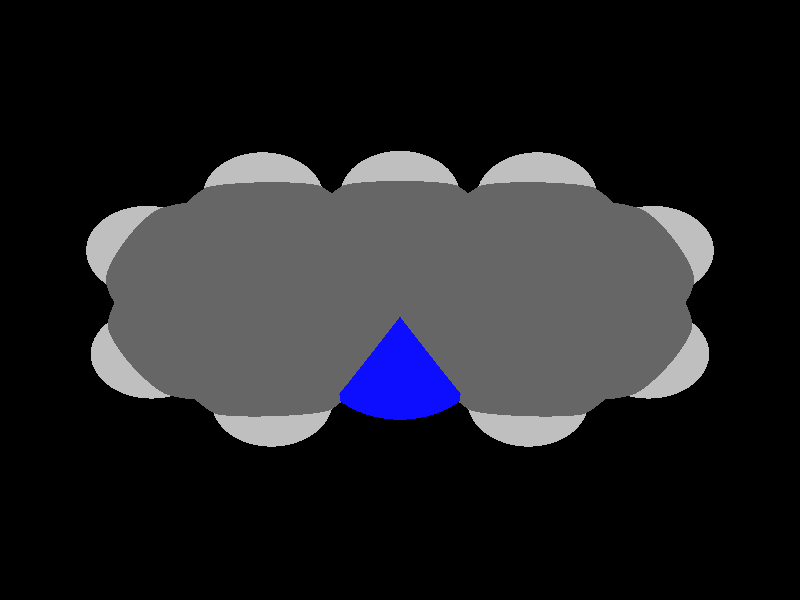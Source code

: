 global_settings {
	ambient_light rgb <0.200000002980232, 0.200000002980232, 0.200000002980232>
	max_trace_level 15
}

background { color rgb <0,0,0> }

camera {
	perspective
	location <0, 0, 20.106944971538>
	angle 40
	up <0, 1, 0>
	right <1, 0, 0> * 1
	direction <0, 0, -1> }

light_source {
	<37.9852468637123, 33.2370899444527, 47.48155787211>
	color rgb <1, 1, 1>
	fade_distance 94.96311574422
	fade_power 0
	spotlight
	area_light <20, 0, 0>, <0, 0, 20>, 20, 20
	circular
	orient
	point_at <-37.9852468637123, -33.2370899444527, -47.48155787211>
}

light_source {
	<-37.9852468637123, 33.2370899444527, -23.740778936055>
	color rgb <0.300000011920929, 0.300000011920929, 0.300000011920929> shadowless
	fade_distance 94.96311574422
	fade_power 0
	parallel
	point_at <37.9852468637123, -33.2370899444527, 23.740778936055>
}

#default {
	finish {ambient 0.5 diffuse 1 specular 0.2 roughness .01 metallic 1}
}

union {
cylinder {
	<-2.41225701516081, -1.47198860787631, 0.000300945007402375>, 	<-3.0298381387492, -1.14426479388479, 0.000265835294479597>, 0.075
	pigment { rgbt <0.400000005960464, 0.400000005960464, 0.400000005960464, 0> }
}
cylinder {
	<-2.30678900067016, -1.27323877423666, 0.000261605329292252>, 	<-2.92437012425855, -0.945514960245137, 0.000226495616369475>, 0.075
	pigment { rgbt <0.400000005960464, 0.400000005960464, 0.400000005960464, 0> }
}
cylinder {
	<-3.0298381387492, -1.14426479388479, 0.000265835294479597>, 	<-3.64741926233758, -0.816540979893268, 0.00023072558155682>, 0.075
	pigment { rgbt <0.400000005960464, 0.400000005960464, 0.400000005960464, 0> }
}
cylinder {
	<-2.92437012425855, -0.945514960245137, 0.000226495616369475>, 	<-3.54195124784693, -0.617791146253615, 0.000191385903446697>, 0.075
	pigment { rgbt <0.400000005960464, 0.400000005960464, 0.400000005960464, 0> }
}
cylinder {
	<-3.59468525509226, -0.717166063073442, 0.000211055742501751>, 	<-3.61757403201086, -0.0225840758712437, 8.89663532769327e-05>, 0.075
	pigment { rgbt <0.400000005960464, 0.400000005960464, 0.400000005960464, 0> }
}
cylinder {
	<-3.61757403201086, -0.0225840758712437, 8.89663532769327e-05>, 	<-3.64046280892946, 0.671997911330954, -3.31230359478858e-05>, 0.075
	pigment { rgbt <0.400000005960464, 0.400000005960464, 0.400000005960464, 0> }
}
cylinder {
	<-3.69915052207946, 0.767977086913175, -4.65312900314477e-05>, 	<-3.1048701412694, 1.13135753036949, -0.000131106880154832>, 0.075
	pigment { rgbt <0.400000005960464, 0.400000005960464, 0.400000005960464, 0> }
}
cylinder {
	<-3.58177509577947, 0.576018735748734, -1.97147818643102e-05>, 	<-2.98749471496941, 0.93939917920505, -0.000104290371987695>, 0.075
	pigment { rgbt <0.400000005960464, 0.400000005960464, 0.400000005960464, 0> }
}
cylinder {
	<-3.1048701412694, 1.13135753036949, -0.000131106880154832>, 	<-2.51058976045934, 1.49473797382581, -0.000215682470278217>, 0.075
	pigment { rgbt <0.400000005960464, 0.400000005960464, 0.400000005960464, 0> }
}
cylinder {
	<-2.98749471496941, 0.93939917920505, -0.000104290371987695>, 	<-2.39321433415935, 1.30277962266137, -0.000188865962111079>, 0.075
	pigment { rgbt <0.400000005960464, 0.400000005960464, 0.400000005960464, 0> }
}
cylinder {
	<-2.45190204730935, 1.39875879824359, -0.000202274216194655>, 	<-1.83215103978143, 1.0661813682322, -0.000167994923223444>, 0.075
	pigment { rgbt <0.400000005960464, 0.400000005960464, 0.400000005960464, 0> }
}
cylinder {
	<-1.83215103978143, 1.0661813682322, -0.000167994923223444>, 	<-1.21240003225351, 0.733603938220822, -0.000133715630252233>, 0.075
	pigment { rgbt <0.400000005960464, 0.400000005960464, 0.400000005960464, 0> }
}
cylinder {
	<-1.26853621333336, 0.831097419969139, -0.000147512746704033>, 	<-0.662335992600837, 1.18014397724199, -0.000234552387556914>, 0.075
	pigment { rgbt <0.400000005960464, 0.400000005960464, 0.400000005960464, 0> }
}
cylinder {
	<-1.15626385117365, 0.636110456472506, -0.000119918513800419>, 	<-0.550063630441127, 0.985157013745352, -0.0002069581546533>, 0.075
	pigment { rgbt <0.400000005960464, 0.400000005960464, 0.400000005960464, 0> }
}
cylinder {
	<-0.662335992600837, 1.18014397724199, -0.000234552387556914>, 	<-0.056135771868311, 1.52919053451483, -0.000321592028409795>, 0.075
	pigment { rgbt <0.400000005960464, 0.400000005960464, 0.400000005960464, 0> }
}
cylinder {
	<-0.550063630441127, 0.985157013745352, -0.0002069581546533>, 	<0.0561365902913987, 1.3342035710182, -0.000293997795506181>, 0.075
	pigment { rgbt <0.400000005960464, 0.400000005960464, 0.400000005960464, 0> }
}
cylinder {
	<4.09211543852449e-07, 1.43169705276652, -0.000307794911957995>, 	<0.606202709460949, 1.08265409784293, -0.000280883794215589>, 0.075
	pigment { rgbt <0.400000005960464, 0.400000005960464, 0.400000005960464, 0> }
}
cylinder {
	<0.606202709460949, 1.08265409784293, -0.000280883794215589>, 	<1.21240500971035, 0.733611142919347, -0.000253972676473182>, 0.075
	pigment { rgbt <0.400000005960464, 0.400000005960464, 0.400000005960464, 0> }
}
cylinder {
	<1.15920893639585, 0.83273948186199, -0.000268199068029849>, 	<1.77895796143555, 1.16532059431987, -0.000361754736824912>, 0.075
	pigment { rgbt <0.400000005960464, 0.400000005960464, 0.400000005960464, 0> }
}
cylinder {
	<1.26560108302486, 0.634482803976704, -0.000239746284916501>, 	<1.88535010806456, 0.967063916434581, -0.000333301953711565>, 0.075
	pigment { rgbt <0.400000005960464, 0.400000005960464, 0.400000005960464, 0> }
}
cylinder {
	<1.77895796143555, 1.16532059431987, -0.000361754736824912>, 	<2.39870698647524, 1.49790170677774, -0.000455310405619976>, 0.075
	pigment { rgbt <0.400000005960464, 0.400000005960464, 0.400000005960464, 0> }
}
cylinder {
	<1.88535010806456, 0.967063916434581, -0.000333301953711565>, 	<2.50509913310426, 1.29964502889246, -0.000426857622506629>, 0.075
	pigment { rgbt <0.400000005960464, 0.400000005960464, 0.400000005960464, 0> }
}
cylinder {
	<2.45190305978975, 1.3987733678351, -0.000441084014063309>, 	<3.04618560477593, 1.03539645522881, -0.000419889710469807>, 0.075
	pigment { rgbt <0.400000005960464, 0.400000005960464, 0.400000005960464, 0> }
}
cylinder {
	<3.04618560477593, 1.03539645522881, -0.000419889710469807>, 	<3.64046814976211, 0.672019542622517, -0.000398695406876306>, 0.075
	pigment { rgbt <0.400000005960464, 0.400000005960464, 0.400000005960464, 0> }
}
cylinder {
	<3.75290713835416, 0.668314975389468, -0.000403795576972863>, 	<3.7300225001595, -0.0262671488550609, -0.000285126018066698>, 0.075
	pigment { rgbt <0.400000005960464, 0.400000005960464, 0.400000005960464, 0> }
}
cylinder {
	<3.52802916117006, 0.675724109855567, -0.000393595236779735>, 	<3.50514452297539, -0.0188580143889625, -0.00027492567787357>, 0.075
	pigment { rgbt <0.400000005960464, 0.400000005960464, 0.400000005960464, 0> }
}
cylinder {
	<3.7300225001595, -0.0262671488550609, -0.000285126018066698>, 	<3.70713786196484, -0.72084927309959, -0.000166456459160532>, 0.075
	pigment { rgbt <0.400000005960464, 0.400000005960464, 0.400000005960464, 0> }
}
cylinder {
	<3.50514452297539, -0.0188580143889625, -0.00027492567787357>, 	<3.48225988478073, -0.713440138633491, -0.000156256118967404>, 0.075
	pigment { rgbt <0.400000005960464, 0.400000005960464, 0.400000005960464, 0> }
}
cylinder {
	<3.59469887337278, -0.717144705866541, -0.000161356289063975>, 	<2.97711970437675, -1.04487219004364, -6.61184873317946e-05>, 0.075
	pigment { rgbt <0.400000005960464, 0.400000005960464, 0.400000005960464, 0> }
}
cylinder {
	<2.97711970437675, -1.04487219004364, -6.61184873317946e-05>, 	<2.35954053538071, -1.37259967422074, 2.9119314400386e-05>, 0.075
	pigment { rgbt <0.400000005960464, 0.400000005960464, 0.400000005960464, 0> }
}
cylinder {
	<2.30289549171624, -1.4697983812497, 4.86167090662667e-05>, 	<1.70301204350886, -1.12020089422857, 2.81897468071416e-05>, 0.075
	pigment { rgbt <0.400000005960464, 0.400000005960464, 0.400000005960464, 0> }
}
cylinder {
	<2.41618557904518, -1.27540096719177, 9.62191973451915e-06>, 	<1.8163021308378, -0.925803480170651, -1.0805042524606e-05>, 0.075
	pigment { rgbt <0.400000005960464, 0.400000005960464, 0.400000005960464, 0> }
}
cylinder {
	<1.70301204350886, -1.12020089422857, 2.81897468071416e-05>, 	<1.10312859530148, -0.770603407207449, 7.76278454801642e-06>, 0.075
	pigment { rgbt <0.400000005960464, 0.400000005960464, 0.400000005960464, 0> }
}
cylinder {
	<1.8163021308378, -0.925803480170651, -1.0805042524606e-05>, 	<1.21641868263042, -0.576205993149527, -3.12320047837311e-05>, 0.075
	pigment { rgbt <0.400000005960464, 0.400000005960464, 0.400000005960464, 0> }
}
cylinder {
	<1.21240500971035, 0.733611142919347, -0.000253972676473182>, 	<1.18608932433815, 0.0301032213704295, -0.000132853643295523>, 0.075
	pigment { rgbt <0.400000005960464, 0.400000005960464, 0.400000005960464, 0> }
}
cylinder {
	<1.18608932433815, 0.0301032213704295, -0.000132853643295523>, 	<1.15977363896595, -0.673404700178488, -1.17346101178642e-05>, 0.075
	pigment { rgbt <0.400000005960464, 0.400000005960464, 0.400000005960464, 0> }
}
cylinder {
	<1.15977363896595, -0.673404700178488, -1.17346101178642e-05>, 	<0.568247248762551, -1.02045232001625, 8.14566801008968e-05>, 0.075
	pigment { rgbt <0.400000005960464, 0.400000005960464, 0.400000005960464, 0> }
}
cylinder {
	<0.568247248762551, -1.02045232001625, 8.14566801008968e-05>, 	<8.70768658845725e-06, -1.35383699472651, 0.000170979115062229>, 0.075
	pigment { rgbt <0.0500000007450581, 0.0500000007450581, 1, 0> }
}
cylinder {
	<-0.0569196538851159, -1.4508700368779, 0.000190462647499735>, 	<-0.625160181061016, -1.11748873832198, 0.000159898145504133>, 0.075
	pigment { rgbt <0.0500000007450581, 0.0500000007450581, 1, 0> }
}
cylinder {
	<0.0569370692582929, -1.25680395257512, 0.000151495582624736>, 	<-0.511303457917607, -0.923422654019205, 0.000120931080629134>, 0.075
	pigment { rgbt <0.0500000007450581, 0.0500000007450581, 1, 0> }
}
cylinder {
	<-0.625160181061016, -1.11748873832198, 0.000159898145504133>, 	<-1.21668863878721, -0.770444632985772, 0.000128081033098437>, 0.075
	pigment { rgbt <0.400000005960464, 0.400000005960464, 0.400000005960464, 0> }
}
cylinder {
	<-0.511303457917607, -0.923422654019205, 0.000120931080629134>, 	<-1.1028319156438, -0.576378548682994, 8.91139682234381e-05>, 0.075
	pigment { rgbt <0.400000005960464, 0.400000005960464, 0.400000005960464, 0> }
}
cylinder {
	<-2.35952300791548, -1.37261369105648, 0.000281275168347307>, 	<-1.75964164256549, -1.02301264094543, 0.000194936334504119>, 0.075
	pigment { rgbt <0.400000005960464, 0.400000005960464, 0.400000005960464, 0> }
}
cylinder {
	<-1.75964164256549, -1.02301264094543, 0.000194936334504119>, 	<-1.1597602772155, -0.673411590834383, 0.000108597500660931>, 0.075
	pigment { rgbt <0.400000005960464, 0.400000005960464, 0.400000005960464, 0> }
}
cylinder {
	<-1.21240003225351, 0.733603938220822, -0.000133715630252233>, 	<-1.18608015473451, 0.0300961736932198, -1.25590647956509e-05>, 0.075
	pigment { rgbt <0.400000005960464, 0.400000005960464, 0.400000005960464, 0> }
}
cylinder {
	<-1.18608015473451, 0.0300961736932198, -1.25590647956509e-05>, 	<-1.1597602772155, -0.673411590834383, 0.000108597500660931>, 0.075
	pigment { rgbt <0.400000005960464, 0.400000005960464, 0.400000005960464, 0> }
}
cylinder {
	<-2.35952300791548, -1.37261369105648, 0.000281275168347307>, 	<-2.34213856838278, -2.03763531720855, 0.000397456120931442>, 0.075
	pigment { rgbt <0.400000005960464, 0.400000005960464, 0.400000005960464, 0> }
}
cylinder {
	<-2.34213856838278, -2.03763531720855, 0.000397456120931442>, 	<-2.33110426231179, -2.45973993283229, 0.00047119886012187>, 0.075
	pigment { rgbt <0.75, 0.75, 0.75, 0> }
}
cylinder {
	<-3.59468525509226, -0.717166063073442, 0.000211055742501751>, 	<-4.15744490581777, -1.07133916208689, 0.0002930117340143>, 0.075
	pigment { rgbt <0.400000005960464, 0.400000005960464, 0.400000005960464, 0> }
}
cylinder {
	<-4.15744490581777, -1.07133916208689, 0.0002930117340143>, 	<-4.5145441038345, -1.29607974086461, 0.000345016917406653>, 0.075
	pigment { rgbt <0.75, 0.75, 0.75, 0> }
}
cylinder {
	<-3.64046280892946, 0.671997911330954, -3.31230359478858e-05>, 	<-4.22577397624731, 0.987533521225256, -6.98422459741634e-05>, 0.075
	pigment { rgbt <0.400000005960464, 0.400000005960464, 0.400000005960464, 0> }
}
cylinder {
	<-4.22577397624731, 0.987533521225256, -6.98422459741634e-05>, 	<-4.59718683843029, 1.18775861607272, -9.31426503649646e-05>, 0.075
	pigment { rgbt <0.75, 0.75, 0.75, 0> }
}
cylinder {
	<-2.45190204730935, 1.39875879824359, -0.000202274216194655>, 	<-2.4785679278252, 2.06346527876648, -0.000319234413923323>, 0.075
	pigment { rgbt <0.400000005960464, 0.400000005960464, 0.400000005960464, 0> }
}
cylinder {
	<-2.4785679278252, 2.06346527876648, -0.000319234413923323>, 	<-2.4954932669419, 2.48536706405478, -0.000393471265338671>, 0.075
	pigment { rgbt <0.75, 0.75, 0.75, 0> }
}
cylinder {
	<4.09211543852449e-07, 1.43169705276652, -0.000307794911957995>, 	<-1.57263894016448e-06, 2.09675894229061, -0.000421723424232193>, 0.075
	pigment { rgbt <0.400000005960464, 0.400000005960464, 0.400000005960464, 0> }
}
cylinder {
	<-1.57263894016448e-06, 2.09675894229061, -0.000421723424232193>, 	<-2.83036183826251e-06, 2.51882083538126, -0.000494024790954406>, 0.075
	pigment { rgbt <0.75, 0.75, 0.75, 0> }
}
cylinder {
	<2.45190305978975, 1.3987733678351, -0.000441084014063309>, 	<2.47856497880793, 2.06348000851724, -0.000554904214559893>, 0.075
	pigment { rgbt <0.400000005960464, 0.400000005960464, 0.400000005960464, 0> }
}
cylinder {
	<2.47856497880793, 2.06348000851724, -0.000554904214559893>, 	<2.49548780349737, 2.48538189571819, -0.000627148050339567>, 0.075
	pigment { rgbt <0.75, 0.75, 0.75, 0> }
}
cylinder {
	<3.64046814976211, 0.672019542622517, -0.000398695406876306>, 	<4.22577743556547, 0.987558630954362, -0.00049058011982692>, 0.075
	pigment { rgbt <0.400000005960464, 0.400000005960464, 0.400000005960464, 0> }
}
cylinder {
	<4.22577743556547, 0.987558630954362, -0.00049058011982692>, 	<4.5971891037513, 1.18778593302819, -0.000548886139132461>, 0.075
	pigment { rgbt <0.75, 0.75, 0.75, 0> }
}
cylinder {
	<3.59469887337278, -0.717144705866541, -0.000161356289063975>, 	<4.15746063446872, -1.07131446217207, -0.000142321723422349>, 0.075
	pigment { rgbt <0.400000005960464, 0.400000005960464, 0.400000005960464, 0> }
}
cylinder {
	<4.15746063446872, -1.07131446217207, -0.000142321723422349>, 	<4.5145611718839, -1.29605291999943, -0.000130243337700383>, 0.075
	pigment { rgbt <0.75, 0.75, 0.75, 0> }
}
cylinder {
	<2.35954053538071, -1.37259967422074, 2.9119314400386e-05>, 	<2.34216005847509, -2.03762140366995, 0.000141863232478672>, 0.075
	pigment { rgbt <0.400000005960464, 0.400000005960464, 0.400000005960464, 0> }
}
cylinder {
	<2.34216005847509, -2.03762140366995, 0.000141863232478672>, 	<2.33112826758352, -2.4597260845411, 0.000213424406276726>, 0.075
	pigment { rgbt <0.75, 0.75, 0.75, 0> }
}
sphere {
	<-2.35952300791548, -1.37261369105648, 0.000281275168347307>, 0.4104
	pigment { rgbt <0.400000005960464, 0.400000005960464, 0.400000005960464,0> }
}
sphere {
	<-3.59468525509226, -0.717166063073442, 0.000211055742501751>, 0.4104
	pigment { rgbt <0.400000005960464, 0.400000005960464, 0.400000005960464,0> }
}
sphere {
	<-3.64046280892946, 0.671997911330954, -3.31230359478858e-05>, 0.4104
	pigment { rgbt <0.400000005960464, 0.400000005960464, 0.400000005960464,0> }
}
sphere {
	<-2.45190204730935, 1.39875879824359, -0.000202274216194655>, 0.4104
	pigment { rgbt <0.400000005960464, 0.400000005960464, 0.400000005960464,0> }
}
sphere {
	<-1.21240003225351, 0.733603938220822, -0.000133715630252233>, 0.4104
	pigment { rgbt <0.400000005960464, 0.400000005960464, 0.400000005960464,0> }
}
sphere {
	<4.09211543852449e-07, 1.43169705276652, -0.000307794911957995>, 0.4104
	pigment { rgbt <0.400000005960464, 0.400000005960464, 0.400000005960464,0> }
}
sphere {
	<1.21240500971035, 0.733611142919347, -0.000253972676473182>, 0.4104
	pigment { rgbt <0.400000005960464, 0.400000005960464, 0.400000005960464,0> }
}
sphere {
	<2.45190305978975, 1.3987733678351, -0.000441084014063309>, 0.4104
	pigment { rgbt <0.400000005960464, 0.400000005960464, 0.400000005960464,0> }
}
sphere {
	<3.64046814976211, 0.672019542622517, -0.000398695406876306>, 0.4104
	pigment { rgbt <0.400000005960464, 0.400000005960464, 0.400000005960464,0> }
}
sphere {
	<3.59469887337278, -0.717144705866541, -0.000161356289063975>, 0.4104
	pigment { rgbt <0.400000005960464, 0.400000005960464, 0.400000005960464,0> }
}
sphere {
	<2.35954053538071, -1.37259967422074, 2.9119314400386e-05>, 0.4104
	pigment { rgbt <0.400000005960464, 0.400000005960464, 0.400000005960464,0> }
}
sphere {
	<1.15977363896595, -0.673404700178488, -1.17346101178642e-05>, 0.4104
	pigment { rgbt <0.400000005960464, 0.400000005960464, 0.400000005960464,0> }
}
sphere {
	<8.70768658845725e-06, -1.35383699472651, 0.000170979115062229>, 0.3834
	pigment { rgbt <0.0500000007450581, 0.0500000007450581, 1,0> }
}
sphere {
	<-1.1597602772155, -0.673411590834383, 0.000108597500660931>, 0.4104
	pigment { rgbt <0.400000005960464, 0.400000005960464, 0.400000005960464,0> }
}
sphere {
	<-2.33110426231179, -2.45973993283229, 0.00047119886012187>, 0.1674
	pigment { rgbt <0.75, 0.75, 0.75,0> }
}
sphere {
	<-4.5145441038345, -1.29607974086461, 0.000345016917406653>, 0.1674
	pigment { rgbt <0.75, 0.75, 0.75,0> }
}
sphere {
	<-4.59718683843029, 1.18775861607272, -9.31426503649646e-05>, 0.1674
	pigment { rgbt <0.75, 0.75, 0.75,0> }
}
sphere {
	<-2.4954932669419, 2.48536706405478, -0.000393471265338671>, 0.1674
	pigment { rgbt <0.75, 0.75, 0.75,0> }
}
sphere {
	<-2.83036183826251e-06, 2.51882083538126, -0.000494024790954406>, 0.1674
	pigment { rgbt <0.75, 0.75, 0.75,0> }
}
sphere {
	<2.49548780349737, 2.48538189571819, -0.000627148050339567>, 0.1674
	pigment { rgbt <0.75, 0.75, 0.75,0> }
}
sphere {
	<4.5971891037513, 1.18778593302819, -0.000548886139132461>, 0.1674
	pigment { rgbt <0.75, 0.75, 0.75,0> }
}
sphere {
	<4.5145611718839, -1.29605291999943, -0.000130243337700383>, 0.1674
	pigment { rgbt <0.75, 0.75, 0.75,0> }
}
sphere {
	<2.33112826758352, -2.4597260845411, 0.000213424406276726>, 0.1674
	pigment { rgbt <0.75, 0.75, 0.75,0> }
}
}
merge {
}
union {
}
merge {
sphere {
	<-2.35952300791548, -1.37261369105648, 0.000281275168347307>, 1.69983
	pigment { rgbt <0, 0, 0,0> }
}
sphere {
	<-3.59468525509226, -0.717166063073442, 0.000211055742501751>, 1.69983
	pigment { rgbt <0, 0, 0,0> }
}
sphere {
	<-3.64046280892946, 0.671997911330954, -3.31230359478858e-05>, 1.69983
	pigment { rgbt <0, 0, 0,0> }
}
sphere {
	<-2.45190204730935, 1.39875879824359, -0.000202274216194655>, 1.69983
	pigment { rgbt <0, 0, 0,0> }
}
sphere {
	<-1.21240003225351, 0.733603938220822, -0.000133715630252233>, 1.69983
	pigment { rgbt <0, 0, 0,0> }
}
sphere {
	<4.09211543852449e-07, 1.43169705276652, -0.000307794911957995>, 1.69983
	pigment { rgbt <0, 0, 0,0> }
}
sphere {
	<1.21240500971035, 0.733611142919347, -0.000253972676473182>, 1.69983
	pigment { rgbt <0, 0, 0,0> }
}
sphere {
	<2.45190305978975, 1.3987733678351, -0.000441084014063309>, 1.69983
	pigment { rgbt <0, 0, 0,0> }
}
sphere {
	<3.64046814976211, 0.672019542622517, -0.000398695406876306>, 1.69983
	pigment { rgbt <0, 0, 0,0> }
}
sphere {
	<3.59469887337278, -0.717144705866541, -0.000161356289063975>, 1.69983
	pigment { rgbt <0, 0, 0,0> }
}
sphere {
	<2.35954053538071, -1.37259967422074, 2.9119314400386e-05>, 1.69983
	pigment { rgbt <0, 0, 0,0> }
}
sphere {
	<1.15977363896595, -0.673404700178488, -1.17346101178642e-05>, 1.69983
	pigment { rgbt <0, 0, 0,0> }
}
sphere {
	<8.70768658845725e-06, -1.35383699472651, 0.000170979115062229>, 1.549845
	pigment { rgbt <0, 0, 0,0> }
}
sphere {
	<-1.1597602772155, -0.673411590834383, 0.000108597500660931>, 1.69983
	pigment { rgbt <0, 0, 0,0> }
}
sphere {
	<-2.33110426231179, -2.45973993283229, 0.00047119886012187>, 1.09989
	pigment { rgbt <0, 0, 0,0> }
}
sphere {
	<-4.5145441038345, -1.29607974086461, 0.000345016917406653>, 1.09989
	pigment { rgbt <0, 0, 0,0> }
}
sphere {
	<-4.59718683843029, 1.18775861607272, -9.31426503649646e-05>, 1.09989
	pigment { rgbt <0, 0, 0,0> }
}
sphere {
	<-2.4954932669419, 2.48536706405478, -0.000393471265338671>, 1.09989
	pigment { rgbt <0, 0, 0,0> }
}
sphere {
	<-2.83036183826251e-06, 2.51882083538126, -0.000494024790954406>, 1.09989
	pigment { rgbt <0, 0, 0,0> }
}
sphere {
	<2.49548780349737, 2.48538189571819, -0.000627148050339567>, 1.09989
	pigment { rgbt <0, 0, 0,0> }
}
sphere {
	<4.5971891037513, 1.18778593302819, -0.000548886139132461>, 1.09989
	pigment { rgbt <0, 0, 0,0> }
}
sphere {
	<4.5145611718839, -1.29605291999943, -0.000130243337700383>, 1.09989
	pigment { rgbt <0, 0, 0,0> }
}
sphere {
	<2.33112826758352, -2.4597260845411, 0.000213424406276726>, 1.09989
	pigment { rgbt <0, 0, 0,0> }
}
sphere {
	<-2.35952300791548, -1.37261369105648, 0.000281275168347307>, 1.7
	pigment { rgbt <0.400000005960464, 0.400000005960464, 0.400000005960464,0.350000023841858> }
}
sphere {
	<-3.59468525509226, -0.717166063073442, 0.000211055742501751>, 1.7
	pigment { rgbt <0.400000005960464, 0.400000005960464, 0.400000005960464,0.350000023841858> }
}
sphere {
	<-3.64046280892946, 0.671997911330954, -3.31230359478858e-05>, 1.7
	pigment { rgbt <0.400000005960464, 0.400000005960464, 0.400000005960464,0.350000023841858> }
}
sphere {
	<-2.45190204730935, 1.39875879824359, -0.000202274216194655>, 1.7
	pigment { rgbt <0.400000005960464, 0.400000005960464, 0.400000005960464,0.350000023841858> }
}
sphere {
	<-1.21240003225351, 0.733603938220822, -0.000133715630252233>, 1.7
	pigment { rgbt <0.400000005960464, 0.400000005960464, 0.400000005960464,0.350000023841858> }
}
sphere {
	<4.09211543852449e-07, 1.43169705276652, -0.000307794911957995>, 1.7
	pigment { rgbt <0.400000005960464, 0.400000005960464, 0.400000005960464,0.350000023841858> }
}
sphere {
	<1.21240500971035, 0.733611142919347, -0.000253972676473182>, 1.7
	pigment { rgbt <0.400000005960464, 0.400000005960464, 0.400000005960464,0.350000023841858> }
}
sphere {
	<2.45190305978975, 1.3987733678351, -0.000441084014063309>, 1.7
	pigment { rgbt <0.400000005960464, 0.400000005960464, 0.400000005960464,0.350000023841858> }
}
sphere {
	<3.64046814976211, 0.672019542622517, -0.000398695406876306>, 1.7
	pigment { rgbt <0.400000005960464, 0.400000005960464, 0.400000005960464,0.350000023841858> }
}
sphere {
	<3.59469887337278, -0.717144705866541, -0.000161356289063975>, 1.7
	pigment { rgbt <0.400000005960464, 0.400000005960464, 0.400000005960464,0.350000023841858> }
}
sphere {
	<2.35954053538071, -1.37259967422074, 2.9119314400386e-05>, 1.7
	pigment { rgbt <0.400000005960464, 0.400000005960464, 0.400000005960464,0.350000023841858> }
}
sphere {
	<1.15977363896595, -0.673404700178488, -1.17346101178642e-05>, 1.7
	pigment { rgbt <0.400000005960464, 0.400000005960464, 0.400000005960464,0.350000023841858> }
}
sphere {
	<8.70768658845725e-06, -1.35383699472651, 0.000170979115062229>, 1.55
	pigment { rgbt <0.0500000007450581, 0.0500000007450581, 1,0.350000023841858> }
}
sphere {
	<-1.1597602772155, -0.673411590834383, 0.000108597500660931>, 1.7
	pigment { rgbt <0.400000005960464, 0.400000005960464, 0.400000005960464,0.350000023841858> }
}
sphere {
	<-2.33110426231179, -2.45973993283229, 0.00047119886012187>, 1.1
	pigment { rgbt <0.75, 0.75, 0.75,0.350000023841858> }
}
sphere {
	<-4.5145441038345, -1.29607974086461, 0.000345016917406653>, 1.1
	pigment { rgbt <0.75, 0.75, 0.75,0.350000023841858> }
}
sphere {
	<-4.59718683843029, 1.18775861607272, -9.31426503649646e-05>, 1.1
	pigment { rgbt <0.75, 0.75, 0.75,0.350000023841858> }
}
sphere {
	<-2.4954932669419, 2.48536706405478, -0.000393471265338671>, 1.1
	pigment { rgbt <0.75, 0.75, 0.75,0.350000023841858> }
}
sphere {
	<-2.83036183826251e-06, 2.51882083538126, -0.000494024790954406>, 1.1
	pigment { rgbt <0.75, 0.75, 0.75,0.350000023841858> }
}
sphere {
	<2.49548780349737, 2.48538189571819, -0.000627148050339567>, 1.1
	pigment { rgbt <0.75, 0.75, 0.75,0.350000023841858> }
}
sphere {
	<4.5971891037513, 1.18778593302819, -0.000548886139132461>, 1.1
	pigment { rgbt <0.75, 0.75, 0.75,0.350000023841858> }
}
sphere {
	<4.5145611718839, -1.29605291999943, -0.000130243337700383>, 1.1
	pigment { rgbt <0.75, 0.75, 0.75,0.350000023841858> }
}
sphere {
	<2.33112826758352, -2.4597260845411, 0.000213424406276726>, 1.1
	pigment { rgbt <0.75, 0.75, 0.75,0.350000023841858> }
}
}
